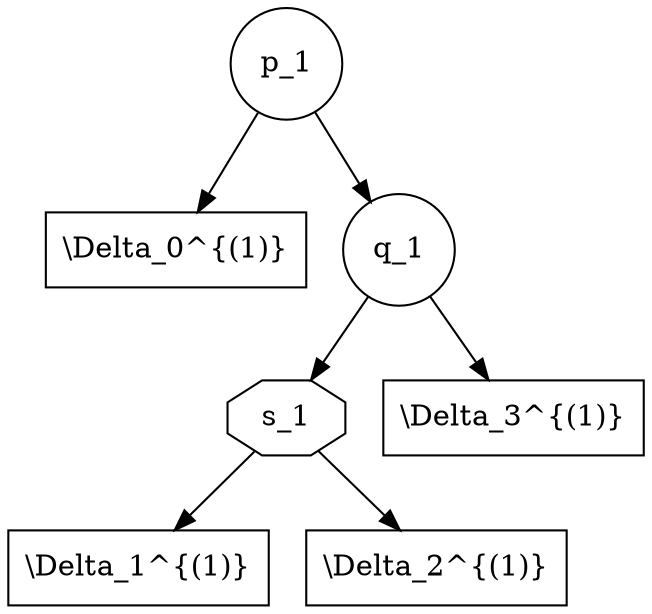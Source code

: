 digraph ss1 {
    p1 [label="p_1"] [shape=circle];
    d0 [label="\\Delta_0^{(1)}"] [shape=box];
    q1 [label="q_1"] [shape=circle];
    s1 [label="s_1"] [shape=octagon];
    d1 [label="\\Delta_1^{(1)}"] [shape=box];
    d2 [label="\\Delta_2^{(1)}"] [shape=box];
    d3 [label="\\Delta_3^{(1)}"] [shape=box];

    p1 -> d0
    p1 -> q1
    q1 -> s1
    q1 -> d3
    s1 -> d1
    s1 -> d2
}
